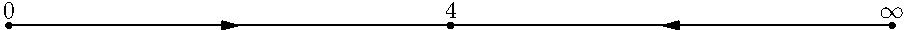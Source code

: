 size(16cm,0);
dot("$0$",(0,0),N);
dot("$4$",(4,0),N);
dot("$\infty$",(8,0),N);
draw((0,0)--(4,0),MidArrow);
draw((8,0)--(4,0),MidArrow);
